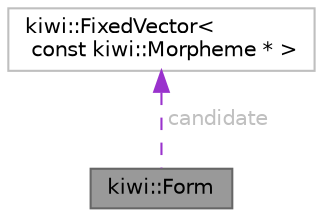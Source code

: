 digraph "kiwi::Form"
{
 // LATEX_PDF_SIZE
  bgcolor="transparent";
  edge [fontname=Helvetica,fontsize=10,labelfontname=Helvetica,labelfontsize=10];
  node [fontname=Helvetica,fontsize=10,shape=box,height=0.2,width=0.4];
  Node1 [id="Node000001",label="kiwi::Form",height=0.2,width=0.4,color="gray40", fillcolor="grey60", style="filled", fontcolor="black",tooltip="형태에 관한 모든 정보를 담는 구조체"];
  Node2 -> Node1 [id="edge1_Node000001_Node000002",dir="back",color="darkorchid3",style="dashed",tooltip=" ",label=" candidate",fontcolor="grey" ];
  Node2 [id="Node000002",label="kiwi::FixedVector\<\l const kiwi::Morpheme * \>",height=0.2,width=0.4,color="grey75", fillcolor="white", style="filled",URL="$classkiwi_1_1FixedVector.html",tooltip=" "];
}
